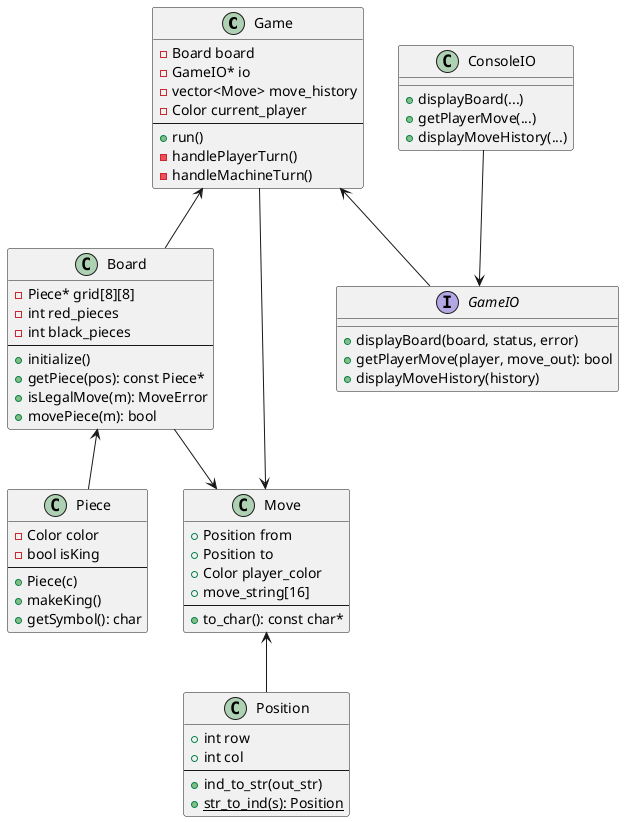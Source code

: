 @startuml

class Game {
    - Board board
    - GameIO* io
    - vector<Move> move_history
    - Color current_player
    --
    + run()
    - handlePlayerTurn()
    - handleMachineTurn()
}

class Board {
    - Piece* grid[8][8]
    - int red_pieces
    - int black_pieces
    --
    + initialize()
    + getPiece(pos): const Piece*
    + isLegalMove(m): MoveError
    + movePiece(m): bool
}

class Piece {
    - Color color
    - bool isKing
    --
    + Piece(c)
    + makeKing()
    + getSymbol(): char
}

interface GameIO {
    + displayBoard(board, status, error)
    + getPlayerMove(player, move_out): bool
    + displayMoveHistory(history)
}

class ConsoleIO {
    + displayBoard(...)
    + getPlayerMove(...)
    + displayMoveHistory(...)
}

class Position {
    + int row
    + int col
    --
    + ind_to_str(out_str)
    + {static} str_to_ind(s): Position
}

class Move {
    + Position from
    + Position to
    + Color player_color
    + move_string[16]
    --
    + to_char(): const char*
}



Game <-- Board

Game <-- GameIO

ConsoleIO --> GameIO

Board <-- Piece

Game --> Move

Board --> Move

Move <-- Position

@enduml